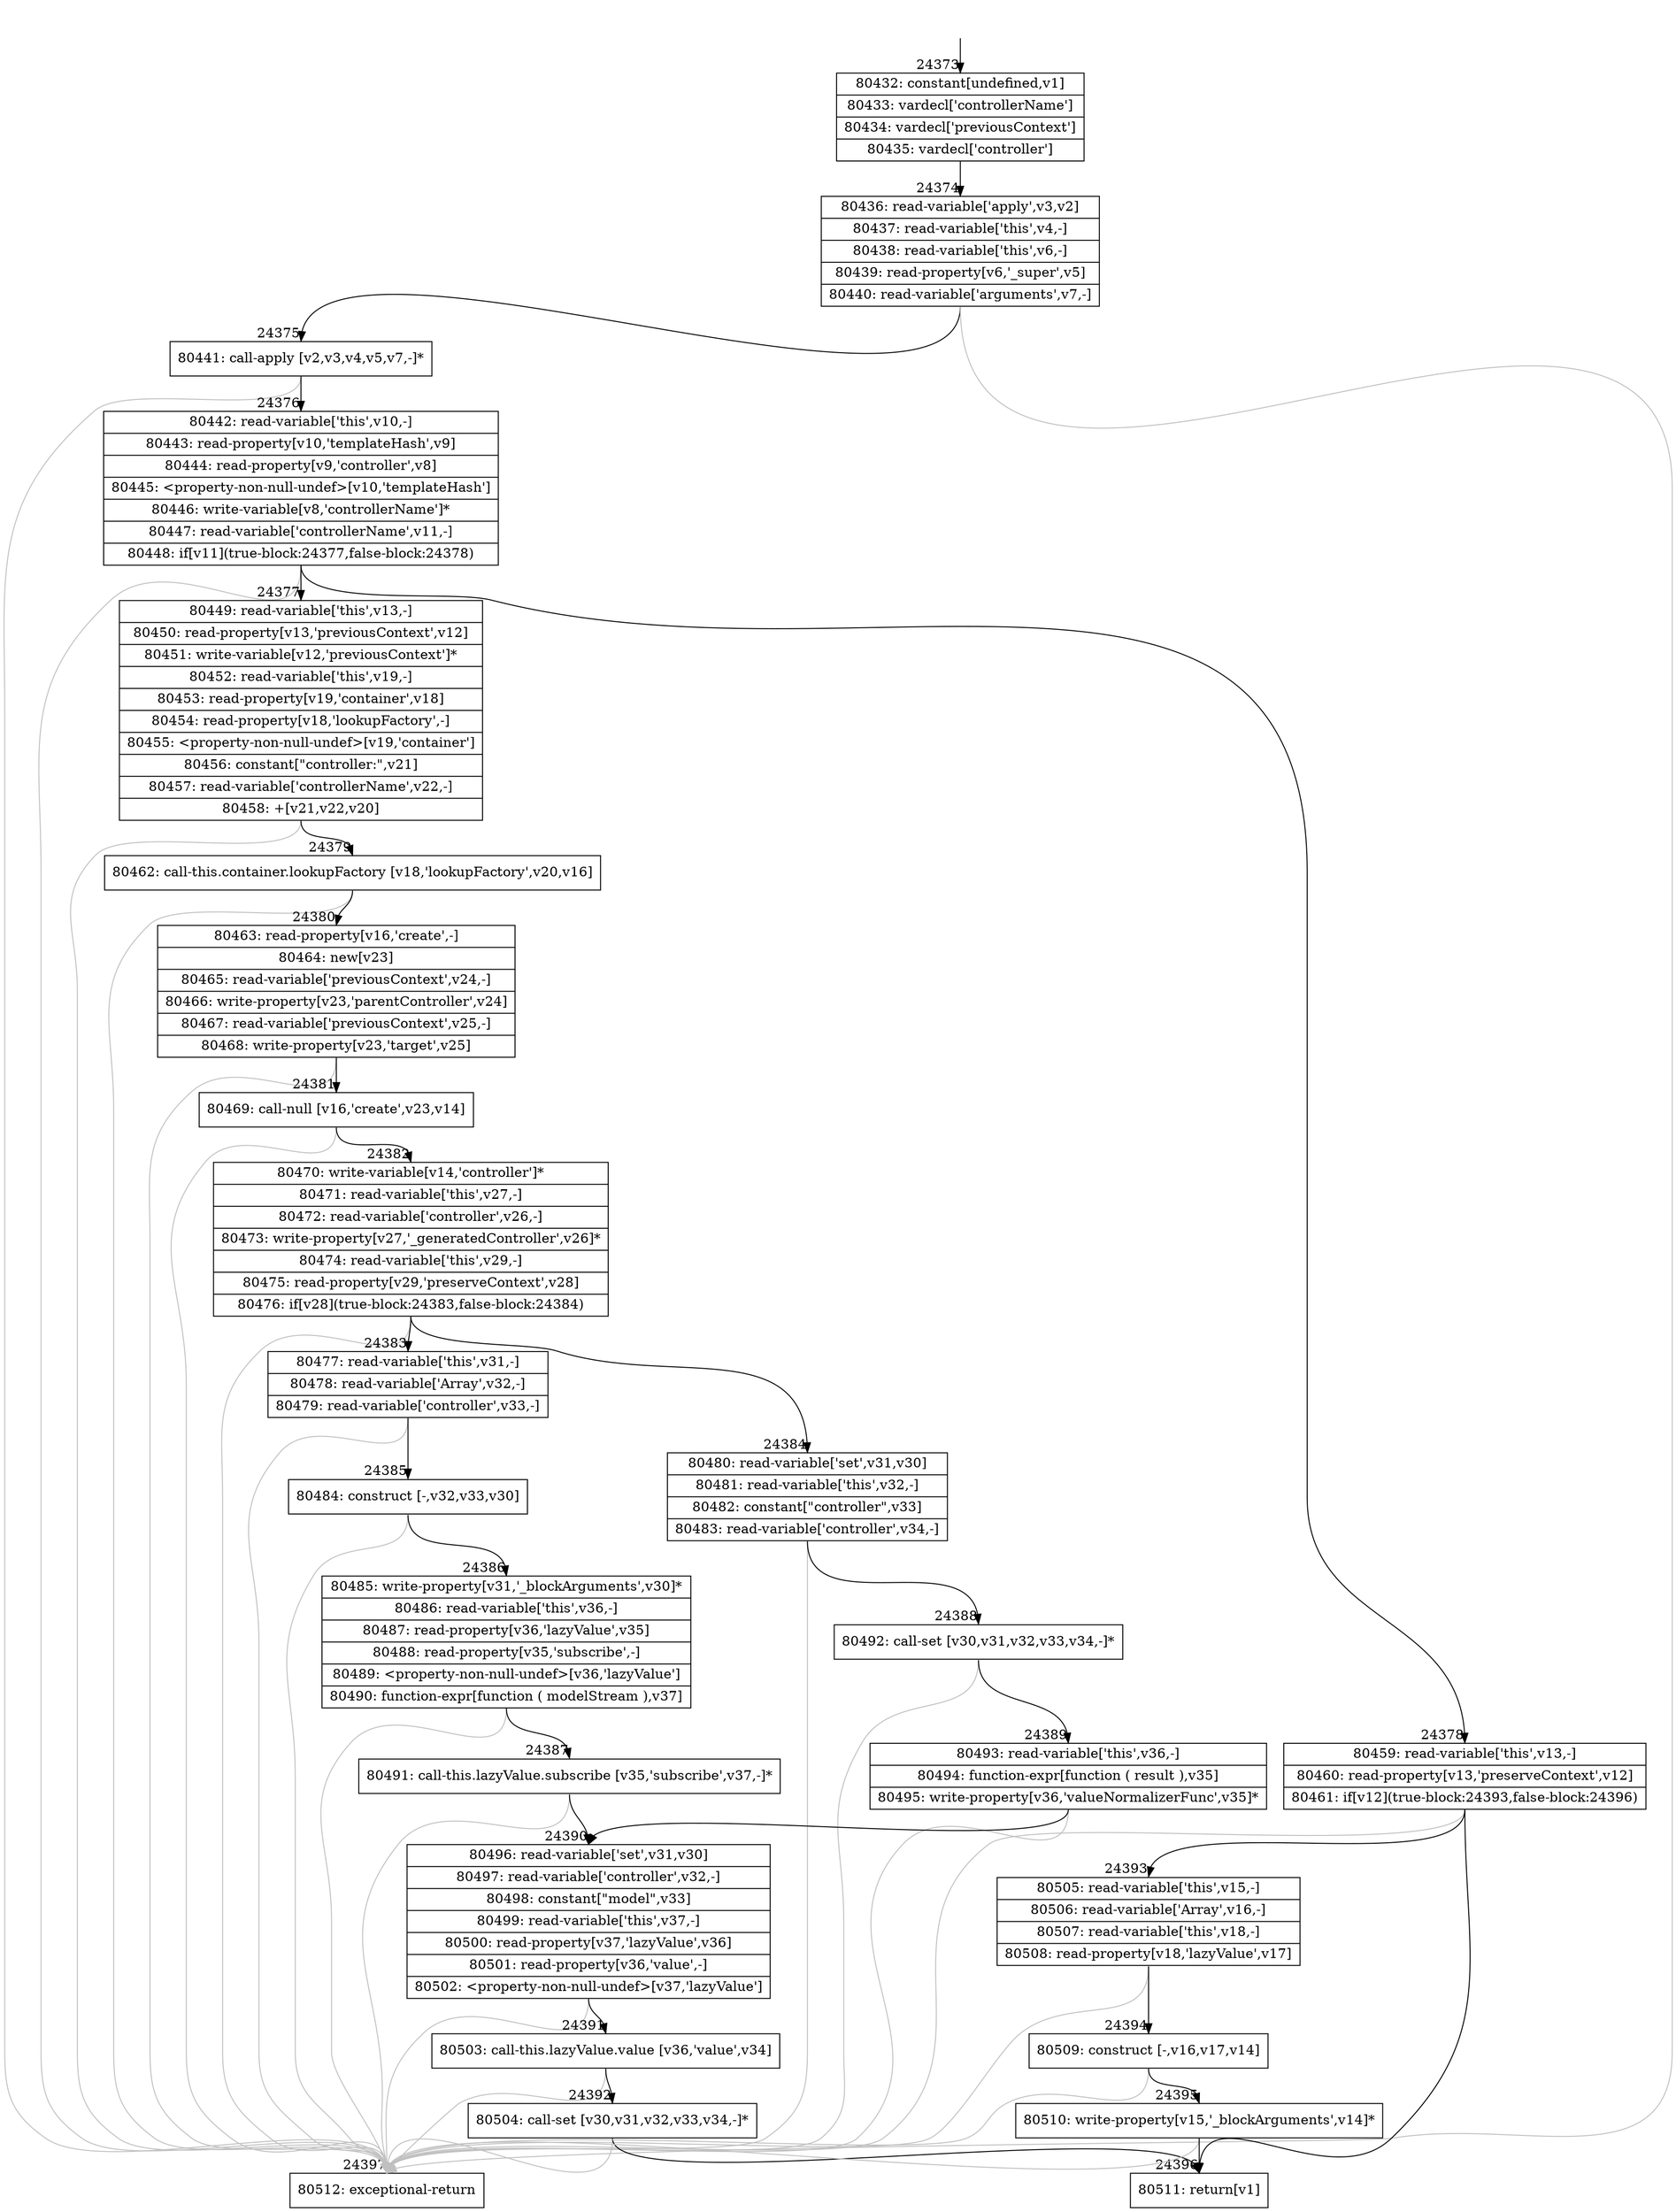 digraph {
rankdir="TD"
BB_entry2130[shape=none,label=""];
BB_entry2130 -> BB24373 [tailport=s, headport=n, headlabel="    24373"]
BB24373 [shape=record label="{80432: constant[undefined,v1]|80433: vardecl['controllerName']|80434: vardecl['previousContext']|80435: vardecl['controller']}" ] 
BB24373 -> BB24374 [tailport=s, headport=n, headlabel="      24374"]
BB24374 [shape=record label="{80436: read-variable['apply',v3,v2]|80437: read-variable['this',v4,-]|80438: read-variable['this',v6,-]|80439: read-property[v6,'_super',v5]|80440: read-variable['arguments',v7,-]}" ] 
BB24374 -> BB24375 [tailport=s, headport=n, headlabel="      24375"]
BB24374 -> BB24397 [tailport=s, headport=n, color=gray, headlabel="      24397"]
BB24375 [shape=record label="{80441: call-apply [v2,v3,v4,v5,v7,-]*}" ] 
BB24375 -> BB24376 [tailport=s, headport=n, headlabel="      24376"]
BB24375 -> BB24397 [tailport=s, headport=n, color=gray]
BB24376 [shape=record label="{80442: read-variable['this',v10,-]|80443: read-property[v10,'templateHash',v9]|80444: read-property[v9,'controller',v8]|80445: \<property-non-null-undef\>[v10,'templateHash']|80446: write-variable[v8,'controllerName']*|80447: read-variable['controllerName',v11,-]|80448: if[v11](true-block:24377,false-block:24378)}" ] 
BB24376 -> BB24377 [tailport=s, headport=n, headlabel="      24377"]
BB24376 -> BB24378 [tailport=s, headport=n, headlabel="      24378"]
BB24376 -> BB24397 [tailport=s, headport=n, color=gray]
BB24377 [shape=record label="{80449: read-variable['this',v13,-]|80450: read-property[v13,'previousContext',v12]|80451: write-variable[v12,'previousContext']*|80452: read-variable['this',v19,-]|80453: read-property[v19,'container',v18]|80454: read-property[v18,'lookupFactory',-]|80455: \<property-non-null-undef\>[v19,'container']|80456: constant[\"controller:\",v21]|80457: read-variable['controllerName',v22,-]|80458: +[v21,v22,v20]}" ] 
BB24377 -> BB24379 [tailport=s, headport=n, headlabel="      24379"]
BB24377 -> BB24397 [tailport=s, headport=n, color=gray]
BB24378 [shape=record label="{80459: read-variable['this',v13,-]|80460: read-property[v13,'preserveContext',v12]|80461: if[v12](true-block:24393,false-block:24396)}" ] 
BB24378 -> BB24393 [tailport=s, headport=n, headlabel="      24393"]
BB24378 -> BB24396 [tailport=s, headport=n, headlabel="      24396"]
BB24378 -> BB24397 [tailport=s, headport=n, color=gray]
BB24379 [shape=record label="{80462: call-this.container.lookupFactory [v18,'lookupFactory',v20,v16]}" ] 
BB24379 -> BB24380 [tailport=s, headport=n, headlabel="      24380"]
BB24379 -> BB24397 [tailport=s, headport=n, color=gray]
BB24380 [shape=record label="{80463: read-property[v16,'create',-]|80464: new[v23]|80465: read-variable['previousContext',v24,-]|80466: write-property[v23,'parentController',v24]|80467: read-variable['previousContext',v25,-]|80468: write-property[v23,'target',v25]}" ] 
BB24380 -> BB24381 [tailport=s, headport=n, headlabel="      24381"]
BB24380 -> BB24397 [tailport=s, headport=n, color=gray]
BB24381 [shape=record label="{80469: call-null [v16,'create',v23,v14]}" ] 
BB24381 -> BB24382 [tailport=s, headport=n, headlabel="      24382"]
BB24381 -> BB24397 [tailport=s, headport=n, color=gray]
BB24382 [shape=record label="{80470: write-variable[v14,'controller']*|80471: read-variable['this',v27,-]|80472: read-variable['controller',v26,-]|80473: write-property[v27,'_generatedController',v26]*|80474: read-variable['this',v29,-]|80475: read-property[v29,'preserveContext',v28]|80476: if[v28](true-block:24383,false-block:24384)}" ] 
BB24382 -> BB24383 [tailport=s, headport=n, headlabel="      24383"]
BB24382 -> BB24384 [tailport=s, headport=n, headlabel="      24384"]
BB24382 -> BB24397 [tailport=s, headport=n, color=gray]
BB24383 [shape=record label="{80477: read-variable['this',v31,-]|80478: read-variable['Array',v32,-]|80479: read-variable['controller',v33,-]}" ] 
BB24383 -> BB24385 [tailport=s, headport=n, headlabel="      24385"]
BB24383 -> BB24397 [tailport=s, headport=n, color=gray]
BB24384 [shape=record label="{80480: read-variable['set',v31,v30]|80481: read-variable['this',v32,-]|80482: constant[\"controller\",v33]|80483: read-variable['controller',v34,-]}" ] 
BB24384 -> BB24388 [tailport=s, headport=n, headlabel="      24388"]
BB24384 -> BB24397 [tailport=s, headport=n, color=gray]
BB24385 [shape=record label="{80484: construct [-,v32,v33,v30]}" ] 
BB24385 -> BB24386 [tailport=s, headport=n, headlabel="      24386"]
BB24385 -> BB24397 [tailport=s, headport=n, color=gray]
BB24386 [shape=record label="{80485: write-property[v31,'_blockArguments',v30]*|80486: read-variable['this',v36,-]|80487: read-property[v36,'lazyValue',v35]|80488: read-property[v35,'subscribe',-]|80489: \<property-non-null-undef\>[v36,'lazyValue']|80490: function-expr[function ( modelStream ),v37]}" ] 
BB24386 -> BB24387 [tailport=s, headport=n, headlabel="      24387"]
BB24386 -> BB24397 [tailport=s, headport=n, color=gray]
BB24387 [shape=record label="{80491: call-this.lazyValue.subscribe [v35,'subscribe',v37,-]*}" ] 
BB24387 -> BB24390 [tailport=s, headport=n, headlabel="      24390"]
BB24387 -> BB24397 [tailport=s, headport=n, color=gray]
BB24388 [shape=record label="{80492: call-set [v30,v31,v32,v33,v34,-]*}" ] 
BB24388 -> BB24389 [tailport=s, headport=n, headlabel="      24389"]
BB24388 -> BB24397 [tailport=s, headport=n, color=gray]
BB24389 [shape=record label="{80493: read-variable['this',v36,-]|80494: function-expr[function ( result ),v35]|80495: write-property[v36,'valueNormalizerFunc',v35]*}" ] 
BB24389 -> BB24390 [tailport=s, headport=n]
BB24389 -> BB24397 [tailport=s, headport=n, color=gray]
BB24390 [shape=record label="{80496: read-variable['set',v31,v30]|80497: read-variable['controller',v32,-]|80498: constant[\"model\",v33]|80499: read-variable['this',v37,-]|80500: read-property[v37,'lazyValue',v36]|80501: read-property[v36,'value',-]|80502: \<property-non-null-undef\>[v37,'lazyValue']}" ] 
BB24390 -> BB24391 [tailport=s, headport=n, headlabel="      24391"]
BB24390 -> BB24397 [tailport=s, headport=n, color=gray]
BB24391 [shape=record label="{80503: call-this.lazyValue.value [v36,'value',v34]}" ] 
BB24391 -> BB24392 [tailport=s, headport=n, headlabel="      24392"]
BB24391 -> BB24397 [tailport=s, headport=n, color=gray]
BB24392 [shape=record label="{80504: call-set [v30,v31,v32,v33,v34,-]*}" ] 
BB24392 -> BB24396 [tailport=s, headport=n]
BB24392 -> BB24397 [tailport=s, headport=n, color=gray]
BB24393 [shape=record label="{80505: read-variable['this',v15,-]|80506: read-variable['Array',v16,-]|80507: read-variable['this',v18,-]|80508: read-property[v18,'lazyValue',v17]}" ] 
BB24393 -> BB24394 [tailport=s, headport=n, headlabel="      24394"]
BB24393 -> BB24397 [tailport=s, headport=n, color=gray]
BB24394 [shape=record label="{80509: construct [-,v16,v17,v14]}" ] 
BB24394 -> BB24395 [tailport=s, headport=n, headlabel="      24395"]
BB24394 -> BB24397 [tailport=s, headport=n, color=gray]
BB24395 [shape=record label="{80510: write-property[v15,'_blockArguments',v14]*}" ] 
BB24395 -> BB24396 [tailport=s, headport=n]
BB24395 -> BB24397 [tailport=s, headport=n, color=gray]
BB24396 [shape=record label="{80511: return[v1]}" ] 
BB24397 [shape=record label="{80512: exceptional-return}" ] 
//#$~ 45875
}
